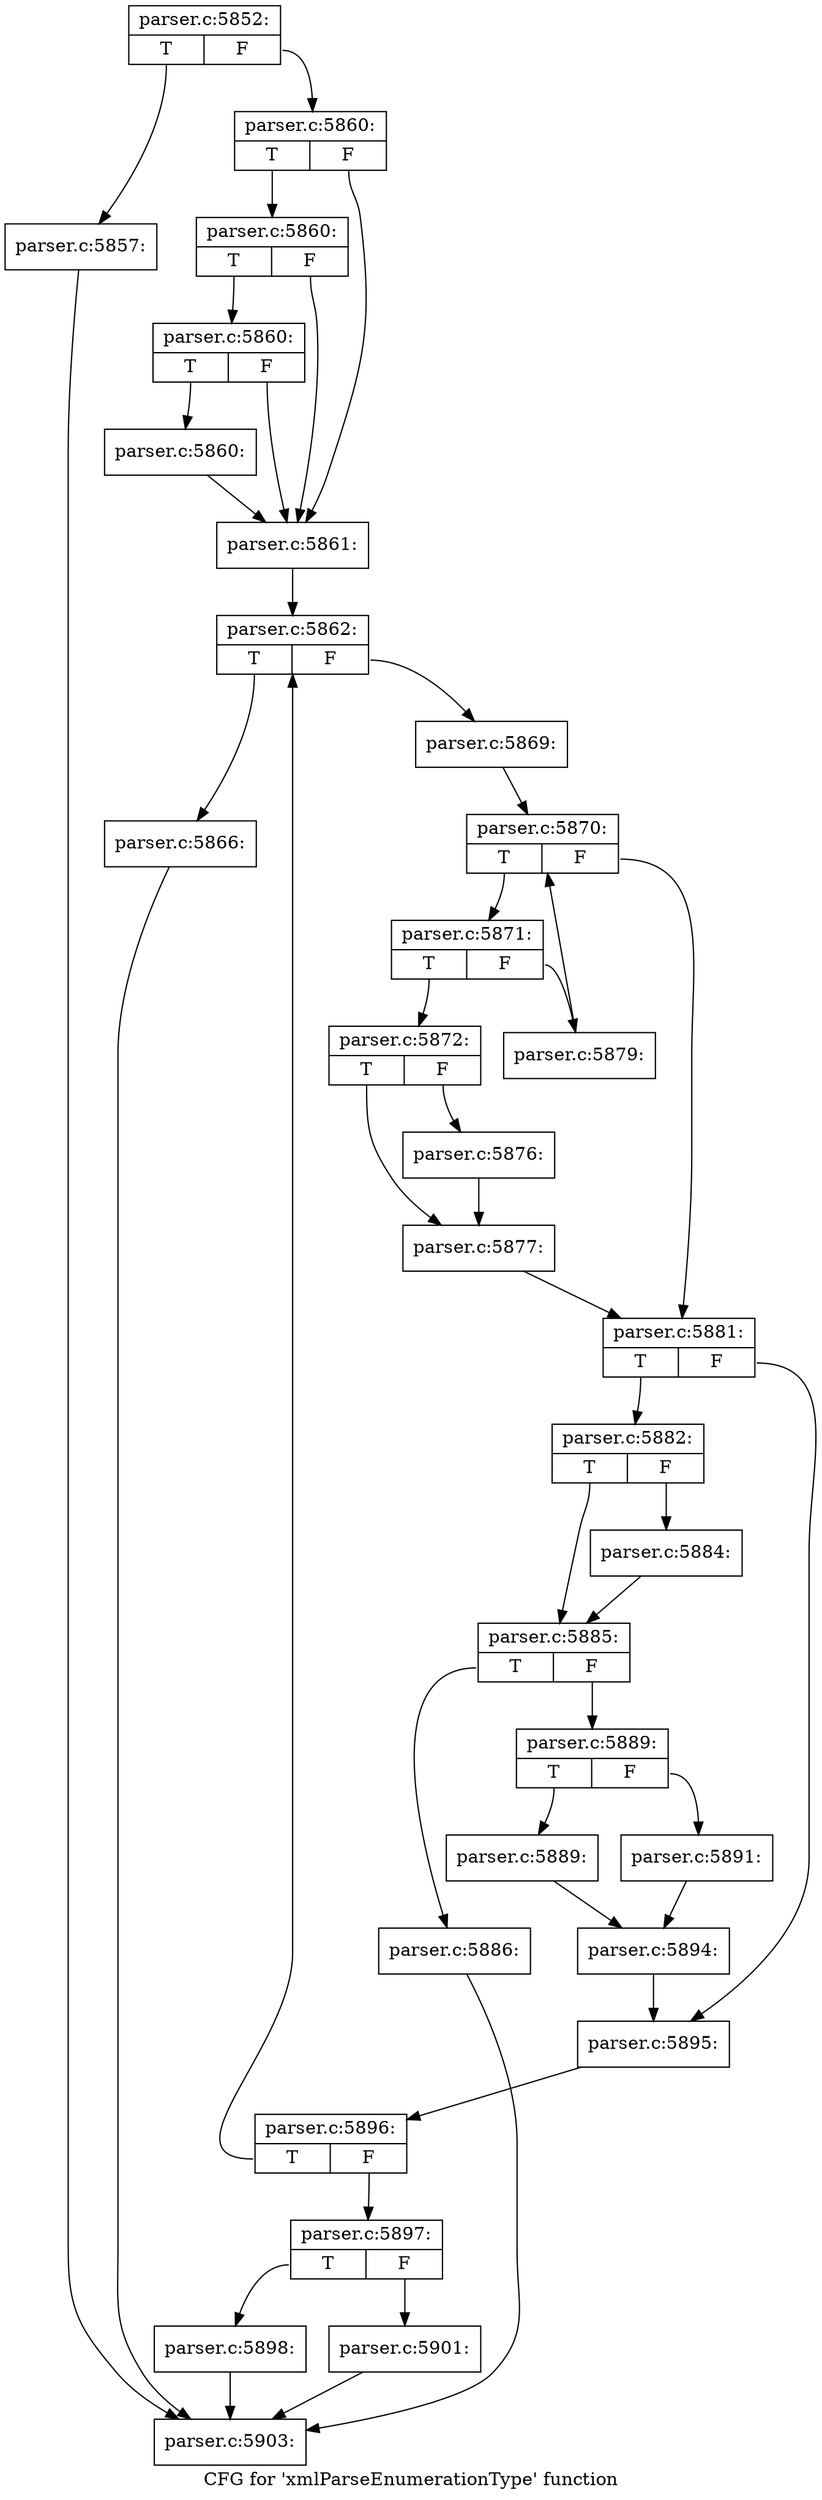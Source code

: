 digraph "CFG for 'xmlParseEnumerationType' function" {
	label="CFG for 'xmlParseEnumerationType' function";

	Node0x4517320 [shape=record,label="{parser.c:5852:|{<s0>T|<s1>F}}"];
	Node0x4517320:s0 -> Node0x451e970;
	Node0x4517320:s1 -> Node0x451e9c0;
	Node0x451e970 [shape=record,label="{parser.c:5857:}"];
	Node0x451e970 -> Node0x45101c0;
	Node0x451e9c0 [shape=record,label="{parser.c:5860:|{<s0>T|<s1>F}}"];
	Node0x451e9c0:s0 -> Node0x451f480;
	Node0x451e9c0:s1 -> Node0x451f3b0;
	Node0x451f480 [shape=record,label="{parser.c:5860:|{<s0>T|<s1>F}}"];
	Node0x451f480:s0 -> Node0x451f400;
	Node0x451f480:s1 -> Node0x451f3b0;
	Node0x451f400 [shape=record,label="{parser.c:5860:|{<s0>T|<s1>F}}"];
	Node0x451f400:s0 -> Node0x451f360;
	Node0x451f400:s1 -> Node0x451f3b0;
	Node0x451f360 [shape=record,label="{parser.c:5860:}"];
	Node0x451f360 -> Node0x451f3b0;
	Node0x451f3b0 [shape=record,label="{parser.c:5861:}"];
	Node0x451f3b0 -> Node0x4520780;
	Node0x4520780 [shape=record,label="{parser.c:5862:|{<s0>T|<s1>F}}"];
	Node0x4520780:s0 -> Node0x4520ea0;
	Node0x4520780:s1 -> Node0x4520ef0;
	Node0x4520ea0 [shape=record,label="{parser.c:5866:}"];
	Node0x4520ea0 -> Node0x45101c0;
	Node0x4520ef0 [shape=record,label="{parser.c:5869:}"];
	Node0x4520ef0 -> Node0x4521780;
	Node0x4521780 [shape=record,label="{parser.c:5870:|{<s0>T|<s1>F}}"];
	Node0x4521780:s0 -> Node0x4521b70;
	Node0x4521780:s1 -> Node0x45219a0;
	Node0x4521b70 [shape=record,label="{parser.c:5871:|{<s0>T|<s1>F}}"];
	Node0x4521b70:s0 -> Node0x4521d30;
	Node0x4521b70:s1 -> Node0x4521d80;
	Node0x4521d30 [shape=record,label="{parser.c:5872:|{<s0>T|<s1>F}}"];
	Node0x4521d30:s0 -> Node0x45226f0;
	Node0x4521d30:s1 -> Node0x45226a0;
	Node0x45226a0 [shape=record,label="{parser.c:5876:}"];
	Node0x45226a0 -> Node0x45226f0;
	Node0x45226f0 [shape=record,label="{parser.c:5877:}"];
	Node0x45226f0 -> Node0x45219a0;
	Node0x4521d80 [shape=record,label="{parser.c:5879:}"];
	Node0x4521d80 -> Node0x4521780;
	Node0x45219a0 [shape=record,label="{parser.c:5881:|{<s0>T|<s1>F}}"];
	Node0x45219a0:s0 -> Node0x4523300;
	Node0x45219a0:s1 -> Node0x4523350;
	Node0x4523300 [shape=record,label="{parser.c:5882:|{<s0>T|<s1>F}}"];
	Node0x4523300:s0 -> Node0x4523930;
	Node0x4523300:s1 -> Node0x45238e0;
	Node0x45238e0 [shape=record,label="{parser.c:5884:}"];
	Node0x45238e0 -> Node0x4523930;
	Node0x4523930 [shape=record,label="{parser.c:5885:|{<s0>T|<s1>F}}"];
	Node0x4523930:s0 -> Node0x45240c0;
	Node0x4523930:s1 -> Node0x4524110;
	Node0x45240c0 [shape=record,label="{parser.c:5886:}"];
	Node0x45240c0 -> Node0x45101c0;
	Node0x4524110 [shape=record,label="{parser.c:5889:|{<s0>T|<s1>F}}"];
	Node0x4524110:s0 -> Node0x4524790;
	Node0x4524110:s1 -> Node0x4524830;
	Node0x4524790 [shape=record,label="{parser.c:5889:}"];
	Node0x4524790 -> Node0x45247e0;
	Node0x4524830 [shape=record,label="{parser.c:5891:}"];
	Node0x4524830 -> Node0x45247e0;
	Node0x45247e0 [shape=record,label="{parser.c:5894:}"];
	Node0x45247e0 -> Node0x4523350;
	Node0x4523350 [shape=record,label="{parser.c:5895:}"];
	Node0x4523350 -> Node0x4520730;
	Node0x4520730 [shape=record,label="{parser.c:5896:|{<s0>T|<s1>F}}"];
	Node0x4520730:s0 -> Node0x4520780;
	Node0x4520730:s1 -> Node0x45206e0;
	Node0x45206e0 [shape=record,label="{parser.c:5897:|{<s0>T|<s1>F}}"];
	Node0x45206e0:s0 -> Node0x4525b30;
	Node0x45206e0:s1 -> Node0x4525b80;
	Node0x4525b30 [shape=record,label="{parser.c:5898:}"];
	Node0x4525b30 -> Node0x45101c0;
	Node0x4525b80 [shape=record,label="{parser.c:5901:}"];
	Node0x4525b80 -> Node0x45101c0;
	Node0x45101c0 [shape=record,label="{parser.c:5903:}"];
}
